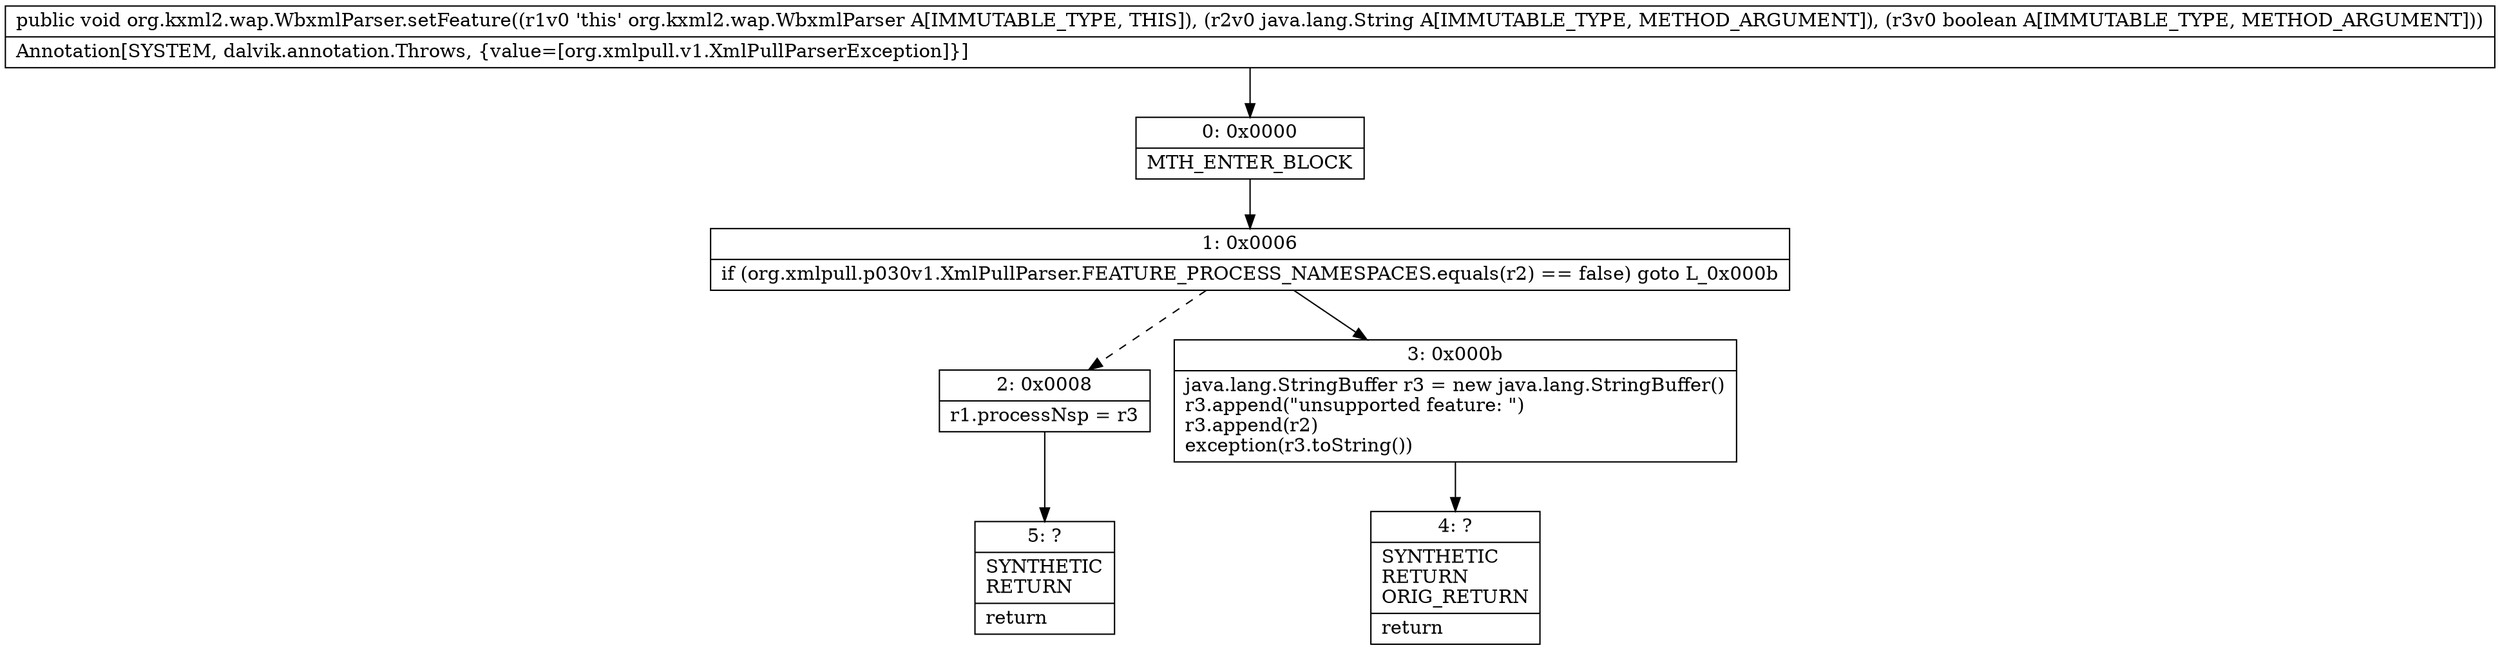 digraph "CFG fororg.kxml2.wap.WbxmlParser.setFeature(Ljava\/lang\/String;Z)V" {
Node_0 [shape=record,label="{0\:\ 0x0000|MTH_ENTER_BLOCK\l}"];
Node_1 [shape=record,label="{1\:\ 0x0006|if (org.xmlpull.p030v1.XmlPullParser.FEATURE_PROCESS_NAMESPACES.equals(r2) == false) goto L_0x000b\l}"];
Node_2 [shape=record,label="{2\:\ 0x0008|r1.processNsp = r3\l}"];
Node_3 [shape=record,label="{3\:\ 0x000b|java.lang.StringBuffer r3 = new java.lang.StringBuffer()\lr3.append(\"unsupported feature: \")\lr3.append(r2)\lexception(r3.toString())\l}"];
Node_4 [shape=record,label="{4\:\ ?|SYNTHETIC\lRETURN\lORIG_RETURN\l|return\l}"];
Node_5 [shape=record,label="{5\:\ ?|SYNTHETIC\lRETURN\l|return\l}"];
MethodNode[shape=record,label="{public void org.kxml2.wap.WbxmlParser.setFeature((r1v0 'this' org.kxml2.wap.WbxmlParser A[IMMUTABLE_TYPE, THIS]), (r2v0 java.lang.String A[IMMUTABLE_TYPE, METHOD_ARGUMENT]), (r3v0 boolean A[IMMUTABLE_TYPE, METHOD_ARGUMENT]))  | Annotation[SYSTEM, dalvik.annotation.Throws, \{value=[org.xmlpull.v1.XmlPullParserException]\}]\l}"];
MethodNode -> Node_0;
Node_0 -> Node_1;
Node_1 -> Node_2[style=dashed];
Node_1 -> Node_3;
Node_2 -> Node_5;
Node_3 -> Node_4;
}

